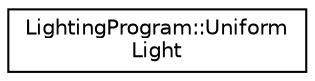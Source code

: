 digraph "Graphical Class Hierarchy"
{
 // INTERACTIVE_SVG=YES
 // LATEX_PDF_SIZE
  edge [fontname="Helvetica",fontsize="10",labelfontname="Helvetica",labelfontsize="10"];
  node [fontname="Helvetica",fontsize="10",shape=record];
  rankdir="LR";
  Node0 [label="LightingProgram::Uniform\lLight",height=0.2,width=0.4,color="black", fillcolor="white", style="filled",URL="$struct_lighting_program_1_1_uniform_light.html",tooltip=" "];
}
